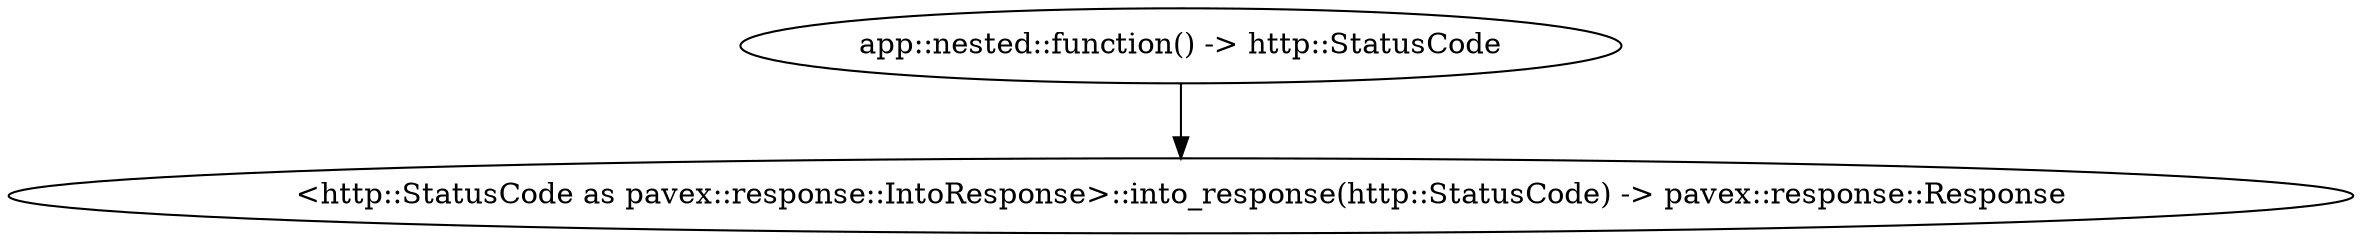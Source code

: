 digraph "GET /home - 0" {
    0 [ label = "app::nested::function() -> http::StatusCode"]
    1 [ label = "<http::StatusCode as pavex::response::IntoResponse>::into_response(http::StatusCode) -> pavex::response::Response"]
    0 -> 1 [ ]
}

digraph "* /home - 0" {
    0 [ label = "pavex::router::default_fallback(&pavex::request::route::AllowedMethods) -> pavex::response::Response"]
    2 [ label = "<pavex::response::Response as pavex::response::IntoResponse>::into_response(pavex::response::Response) -> pavex::response::Response"]
    3 [ label = "&pavex::request::route::AllowedMethods"]
    0 -> 2 [ ]
    3 -> 0 [ ]
}

digraph app_state {
    0 [ label = "crate::ApplicationState() -> crate::ApplicationState"]
}